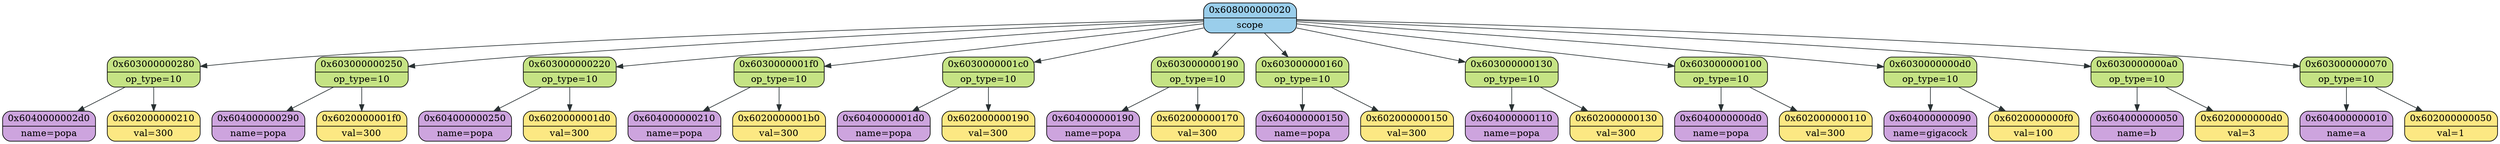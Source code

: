 digraph
{
    node_0x608000000020[shape = Mrecord, label = "{{0x608000000020} | {scope}}", style = "filled", fillcolor = "#9ACEEB"];
    node_0x603000000280[shape = Mrecord, label = "{{0x603000000280} | {op_type=10}}", style = "filled", fillcolor = "#C5E384"];
    node_0x6040000002d0[shape = Mrecord, label = "{{0x6040000002d0} | {name=popa}}", style = "filled", fillcolor = "#CDA4DE"];
    node_0x602000000210[shape = Mrecord, label = "{{0x602000000210} | {val=300}}", style = "filled", fillcolor = "#FCE883"];
    node_0x603000000280->node_0x6040000002d0 [color = "#293133"];
    node_0x603000000280->node_0x602000000210 [color = "#293133"];
    node_0x608000000020->node_0x603000000280 [color = "#293133"];
    node_0x603000000250[shape = Mrecord, label = "{{0x603000000250} | {op_type=10}}", style = "filled", fillcolor = "#C5E384"];
    node_0x604000000290[shape = Mrecord, label = "{{0x604000000290} | {name=popa}}", style = "filled", fillcolor = "#CDA4DE"];
    node_0x6020000001f0[shape = Mrecord, label = "{{0x6020000001f0} | {val=300}}", style = "filled", fillcolor = "#FCE883"];
    node_0x603000000250->node_0x604000000290 [color = "#293133"];
    node_0x603000000250->node_0x6020000001f0 [color = "#293133"];
    node_0x608000000020->node_0x603000000250 [color = "#293133"];
    node_0x603000000220[shape = Mrecord, label = "{{0x603000000220} | {op_type=10}}", style = "filled", fillcolor = "#C5E384"];
    node_0x604000000250[shape = Mrecord, label = "{{0x604000000250} | {name=popa}}", style = "filled", fillcolor = "#CDA4DE"];
    node_0x6020000001d0[shape = Mrecord, label = "{{0x6020000001d0} | {val=300}}", style = "filled", fillcolor = "#FCE883"];
    node_0x603000000220->node_0x604000000250 [color = "#293133"];
    node_0x603000000220->node_0x6020000001d0 [color = "#293133"];
    node_0x608000000020->node_0x603000000220 [color = "#293133"];
    node_0x6030000001f0[shape = Mrecord, label = "{{0x6030000001f0} | {op_type=10}}", style = "filled", fillcolor = "#C5E384"];
    node_0x604000000210[shape = Mrecord, label = "{{0x604000000210} | {name=popa}}", style = "filled", fillcolor = "#CDA4DE"];
    node_0x6020000001b0[shape = Mrecord, label = "{{0x6020000001b0} | {val=300}}", style = "filled", fillcolor = "#FCE883"];
    node_0x6030000001f0->node_0x604000000210 [color = "#293133"];
    node_0x6030000001f0->node_0x6020000001b0 [color = "#293133"];
    node_0x608000000020->node_0x6030000001f0 [color = "#293133"];
    node_0x6030000001c0[shape = Mrecord, label = "{{0x6030000001c0} | {op_type=10}}", style = "filled", fillcolor = "#C5E384"];
    node_0x6040000001d0[shape = Mrecord, label = "{{0x6040000001d0} | {name=popa}}", style = "filled", fillcolor = "#CDA4DE"];
    node_0x602000000190[shape = Mrecord, label = "{{0x602000000190} | {val=300}}", style = "filled", fillcolor = "#FCE883"];
    node_0x6030000001c0->node_0x6040000001d0 [color = "#293133"];
    node_0x6030000001c0->node_0x602000000190 [color = "#293133"];
    node_0x608000000020->node_0x6030000001c0 [color = "#293133"];
    node_0x603000000190[shape = Mrecord, label = "{{0x603000000190} | {op_type=10}}", style = "filled", fillcolor = "#C5E384"];
    node_0x604000000190[shape = Mrecord, label = "{{0x604000000190} | {name=popa}}", style = "filled", fillcolor = "#CDA4DE"];
    node_0x602000000170[shape = Mrecord, label = "{{0x602000000170} | {val=300}}", style = "filled", fillcolor = "#FCE883"];
    node_0x603000000190->node_0x604000000190 [color = "#293133"];
    node_0x603000000190->node_0x602000000170 [color = "#293133"];
    node_0x608000000020->node_0x603000000190 [color = "#293133"];
    node_0x603000000160[shape = Mrecord, label = "{{0x603000000160} | {op_type=10}}", style = "filled", fillcolor = "#C5E384"];
    node_0x604000000150[shape = Mrecord, label = "{{0x604000000150} | {name=popa}}", style = "filled", fillcolor = "#CDA4DE"];
    node_0x602000000150[shape = Mrecord, label = "{{0x602000000150} | {val=300}}", style = "filled", fillcolor = "#FCE883"];
    node_0x603000000160->node_0x604000000150 [color = "#293133"];
    node_0x603000000160->node_0x602000000150 [color = "#293133"];
    node_0x608000000020->node_0x603000000160 [color = "#293133"];
    node_0x603000000130[shape = Mrecord, label = "{{0x603000000130} | {op_type=10}}", style = "filled", fillcolor = "#C5E384"];
    node_0x604000000110[shape = Mrecord, label = "{{0x604000000110} | {name=popa}}", style = "filled", fillcolor = "#CDA4DE"];
    node_0x602000000130[shape = Mrecord, label = "{{0x602000000130} | {val=300}}", style = "filled", fillcolor = "#FCE883"];
    node_0x603000000130->node_0x604000000110 [color = "#293133"];
    node_0x603000000130->node_0x602000000130 [color = "#293133"];
    node_0x608000000020->node_0x603000000130 [color = "#293133"];
    node_0x603000000100[shape = Mrecord, label = "{{0x603000000100} | {op_type=10}}", style = "filled", fillcolor = "#C5E384"];
    node_0x6040000000d0[shape = Mrecord, label = "{{0x6040000000d0} | {name=popa}}", style = "filled", fillcolor = "#CDA4DE"];
    node_0x602000000110[shape = Mrecord, label = "{{0x602000000110} | {val=300}}", style = "filled", fillcolor = "#FCE883"];
    node_0x603000000100->node_0x6040000000d0 [color = "#293133"];
    node_0x603000000100->node_0x602000000110 [color = "#293133"];
    node_0x608000000020->node_0x603000000100 [color = "#293133"];
    node_0x6030000000d0[shape = Mrecord, label = "{{0x6030000000d0} | {op_type=10}}", style = "filled", fillcolor = "#C5E384"];
    node_0x604000000090[shape = Mrecord, label = "{{0x604000000090} | {name=gigacock}}", style = "filled", fillcolor = "#CDA4DE"];
    node_0x6020000000f0[shape = Mrecord, label = "{{0x6020000000f0} | {val=100}}", style = "filled", fillcolor = "#FCE883"];
    node_0x6030000000d0->node_0x604000000090 [color = "#293133"];
    node_0x6030000000d0->node_0x6020000000f0 [color = "#293133"];
    node_0x608000000020->node_0x6030000000d0 [color = "#293133"];
    node_0x6030000000a0[shape = Mrecord, label = "{{0x6030000000a0} | {op_type=10}}", style = "filled", fillcolor = "#C5E384"];
    node_0x604000000050[shape = Mrecord, label = "{{0x604000000050} | {name=b}}", style = "filled", fillcolor = "#CDA4DE"];
    node_0x6020000000d0[shape = Mrecord, label = "{{0x6020000000d0} | {val=3}}", style = "filled", fillcolor = "#FCE883"];
    node_0x6030000000a0->node_0x604000000050 [color = "#293133"];
    node_0x6030000000a0->node_0x6020000000d0 [color = "#293133"];
    node_0x608000000020->node_0x6030000000a0 [color = "#293133"];
    node_0x603000000070[shape = Mrecord, label = "{{0x603000000070} | {op_type=10}}", style = "filled", fillcolor = "#C5E384"];
    node_0x604000000010[shape = Mrecord, label = "{{0x604000000010} | {name=a}}", style = "filled", fillcolor = "#CDA4DE"];
    node_0x602000000050[shape = Mrecord, label = "{{0x602000000050} | {val=1}}", style = "filled", fillcolor = "#FCE883"];
    node_0x603000000070->node_0x604000000010 [color = "#293133"];
    node_0x603000000070->node_0x602000000050 [color = "#293133"];
    node_0x608000000020->node_0x603000000070 [color = "#293133"];
}